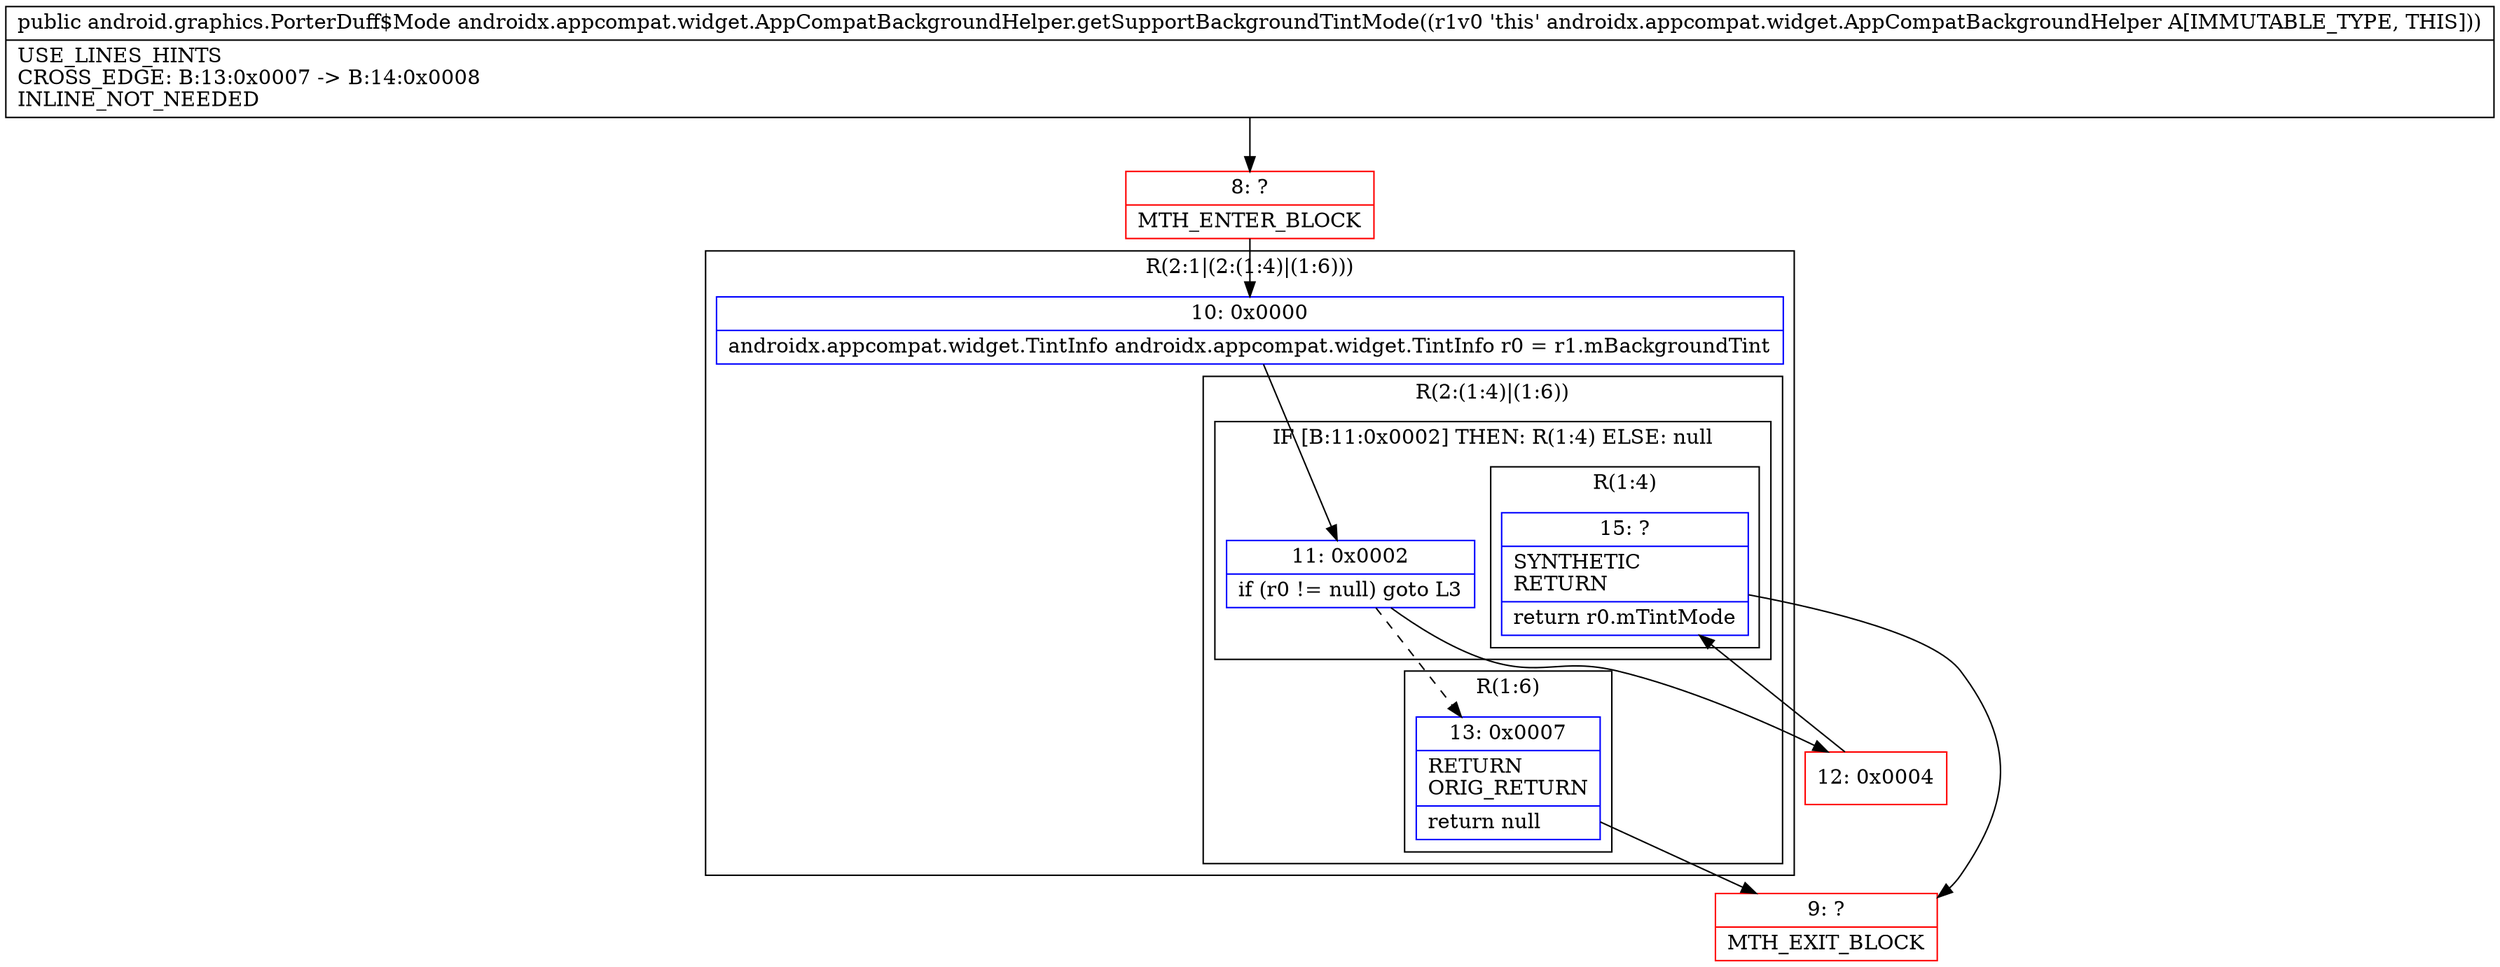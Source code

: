 digraph "CFG forandroidx.appcompat.widget.AppCompatBackgroundHelper.getSupportBackgroundTintMode()Landroid\/graphics\/PorterDuff$Mode;" {
subgraph cluster_Region_1833399465 {
label = "R(2:1|(2:(1:4)|(1:6)))";
node [shape=record,color=blue];
Node_10 [shape=record,label="{10\:\ 0x0000|androidx.appcompat.widget.TintInfo androidx.appcompat.widget.TintInfo r0 = r1.mBackgroundTint\l}"];
subgraph cluster_Region_173695456 {
label = "R(2:(1:4)|(1:6))";
node [shape=record,color=blue];
subgraph cluster_IfRegion_1611107157 {
label = "IF [B:11:0x0002] THEN: R(1:4) ELSE: null";
node [shape=record,color=blue];
Node_11 [shape=record,label="{11\:\ 0x0002|if (r0 != null) goto L3\l}"];
subgraph cluster_Region_1497434188 {
label = "R(1:4)";
node [shape=record,color=blue];
Node_15 [shape=record,label="{15\:\ ?|SYNTHETIC\lRETURN\l|return r0.mTintMode\l}"];
}
}
subgraph cluster_Region_931449713 {
label = "R(1:6)";
node [shape=record,color=blue];
Node_13 [shape=record,label="{13\:\ 0x0007|RETURN\lORIG_RETURN\l|return null\l}"];
}
}
}
Node_8 [shape=record,color=red,label="{8\:\ ?|MTH_ENTER_BLOCK\l}"];
Node_12 [shape=record,color=red,label="{12\:\ 0x0004}"];
Node_9 [shape=record,color=red,label="{9\:\ ?|MTH_EXIT_BLOCK\l}"];
MethodNode[shape=record,label="{public android.graphics.PorterDuff$Mode androidx.appcompat.widget.AppCompatBackgroundHelper.getSupportBackgroundTintMode((r1v0 'this' androidx.appcompat.widget.AppCompatBackgroundHelper A[IMMUTABLE_TYPE, THIS]))  | USE_LINES_HINTS\lCROSS_EDGE: B:13:0x0007 \-\> B:14:0x0008\lINLINE_NOT_NEEDED\l}"];
MethodNode -> Node_8;Node_10 -> Node_11;
Node_11 -> Node_12;
Node_11 -> Node_13[style=dashed];
Node_15 -> Node_9;
Node_13 -> Node_9;
Node_8 -> Node_10;
Node_12 -> Node_15;
}

